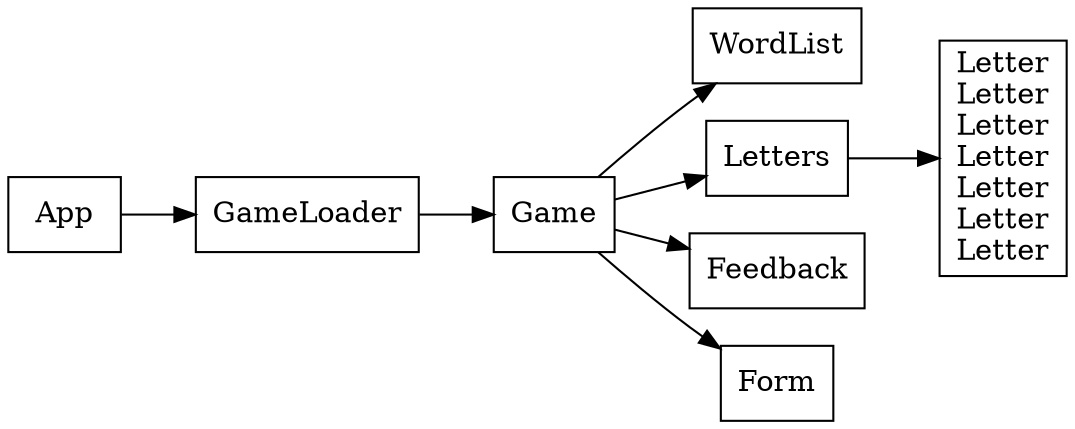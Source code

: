 digraph freebee {
    rankdir=LR
    graph [margin=0]
    node [shape=rect]
    App -> GameLoader -> Game -> { WordList, Letters, Feedback, Form }
    Letters -> Letter
    Letter [label="Letter\nLetter\nLetter\nLetter\nLetter\nLetter\nLetter"]
}